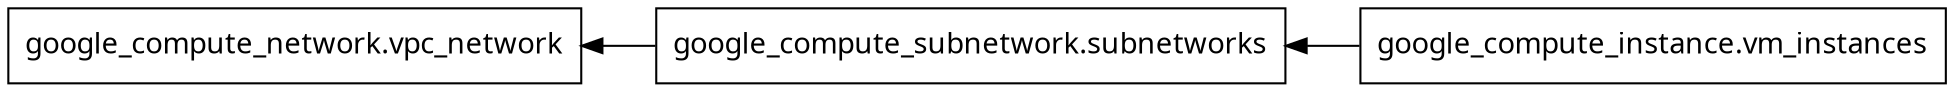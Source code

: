 digraph G {
  rankdir = "RL";
  node [shape = rect, fontname = "sans-serif"];
  "google_compute_instance.vm_instances" [label="google_compute_instance.vm_instances"];
  "google_compute_network.vpc_network" [label="google_compute_network.vpc_network"];
  "google_compute_subnetwork.subnetworks" [label="google_compute_subnetwork.subnetworks"];
  "google_compute_instance.vm_instances" -> "google_compute_subnetwork.subnetworks";
  "google_compute_subnetwork.subnetworks" -> "google_compute_network.vpc_network";
}
